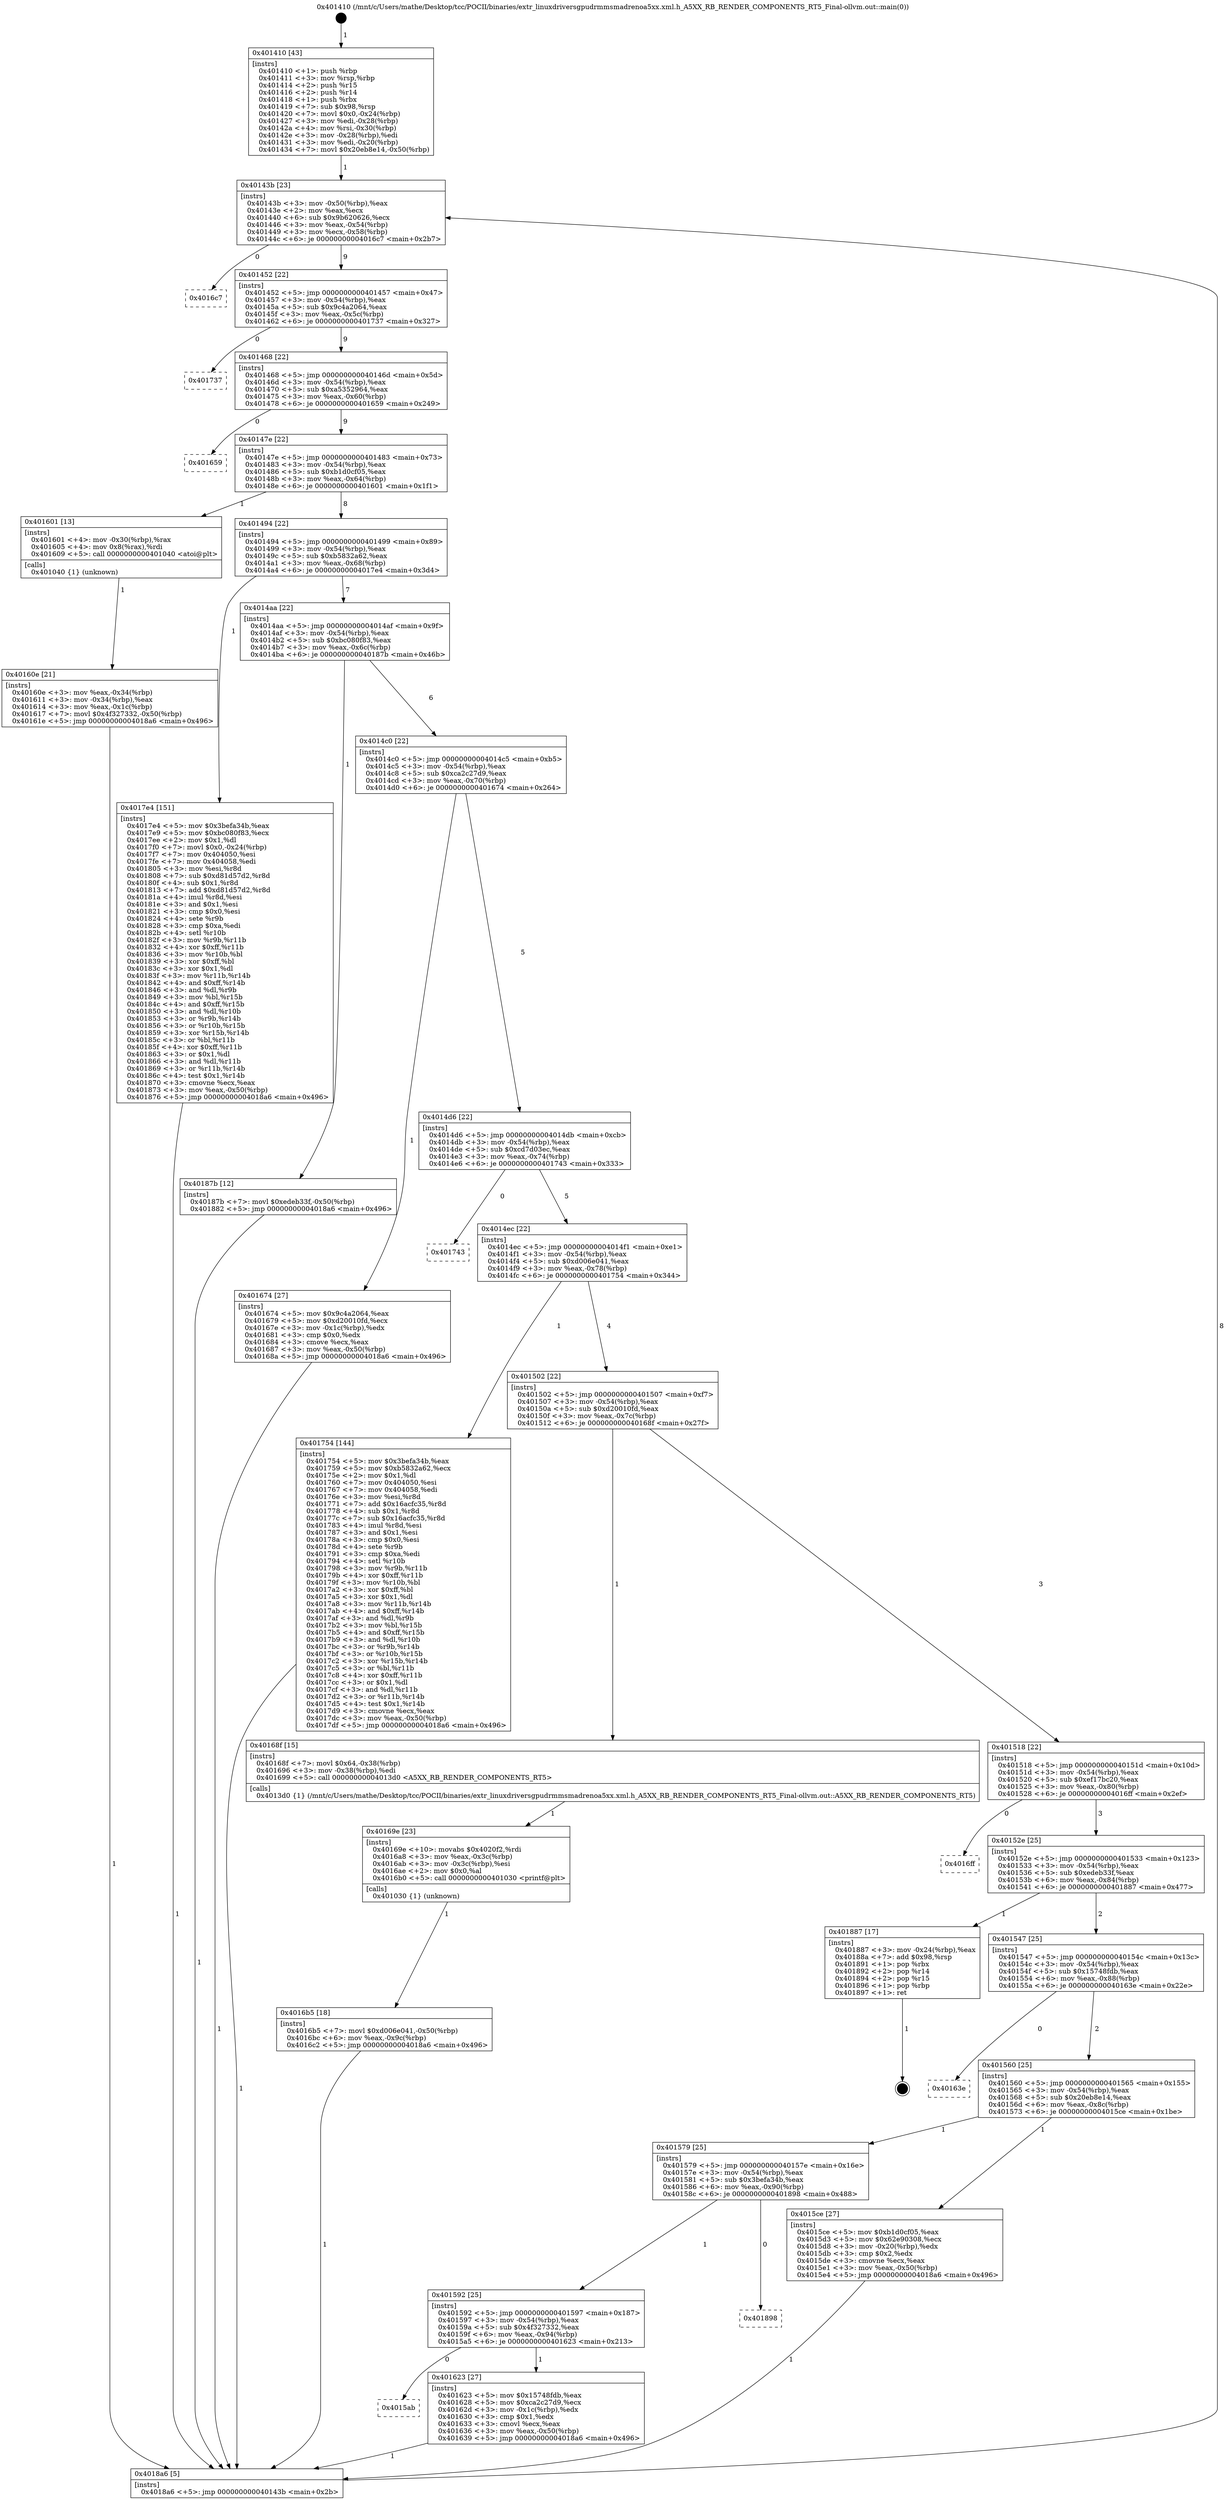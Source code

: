 digraph "0x401410" {
  label = "0x401410 (/mnt/c/Users/mathe/Desktop/tcc/POCII/binaries/extr_linuxdriversgpudrmmsmadrenoa5xx.xml.h_A5XX_RB_RENDER_COMPONENTS_RT5_Final-ollvm.out::main(0))"
  labelloc = "t"
  node[shape=record]

  Entry [label="",width=0.3,height=0.3,shape=circle,fillcolor=black,style=filled]
  "0x40143b" [label="{
     0x40143b [23]\l
     | [instrs]\l
     &nbsp;&nbsp;0x40143b \<+3\>: mov -0x50(%rbp),%eax\l
     &nbsp;&nbsp;0x40143e \<+2\>: mov %eax,%ecx\l
     &nbsp;&nbsp;0x401440 \<+6\>: sub $0x9b620626,%ecx\l
     &nbsp;&nbsp;0x401446 \<+3\>: mov %eax,-0x54(%rbp)\l
     &nbsp;&nbsp;0x401449 \<+3\>: mov %ecx,-0x58(%rbp)\l
     &nbsp;&nbsp;0x40144c \<+6\>: je 00000000004016c7 \<main+0x2b7\>\l
  }"]
  "0x4016c7" [label="{
     0x4016c7\l
  }", style=dashed]
  "0x401452" [label="{
     0x401452 [22]\l
     | [instrs]\l
     &nbsp;&nbsp;0x401452 \<+5\>: jmp 0000000000401457 \<main+0x47\>\l
     &nbsp;&nbsp;0x401457 \<+3\>: mov -0x54(%rbp),%eax\l
     &nbsp;&nbsp;0x40145a \<+5\>: sub $0x9c4a2064,%eax\l
     &nbsp;&nbsp;0x40145f \<+3\>: mov %eax,-0x5c(%rbp)\l
     &nbsp;&nbsp;0x401462 \<+6\>: je 0000000000401737 \<main+0x327\>\l
  }"]
  Exit [label="",width=0.3,height=0.3,shape=circle,fillcolor=black,style=filled,peripheries=2]
  "0x401737" [label="{
     0x401737\l
  }", style=dashed]
  "0x401468" [label="{
     0x401468 [22]\l
     | [instrs]\l
     &nbsp;&nbsp;0x401468 \<+5\>: jmp 000000000040146d \<main+0x5d\>\l
     &nbsp;&nbsp;0x40146d \<+3\>: mov -0x54(%rbp),%eax\l
     &nbsp;&nbsp;0x401470 \<+5\>: sub $0xa5352964,%eax\l
     &nbsp;&nbsp;0x401475 \<+3\>: mov %eax,-0x60(%rbp)\l
     &nbsp;&nbsp;0x401478 \<+6\>: je 0000000000401659 \<main+0x249\>\l
  }"]
  "0x4016b5" [label="{
     0x4016b5 [18]\l
     | [instrs]\l
     &nbsp;&nbsp;0x4016b5 \<+7\>: movl $0xd006e041,-0x50(%rbp)\l
     &nbsp;&nbsp;0x4016bc \<+6\>: mov %eax,-0x9c(%rbp)\l
     &nbsp;&nbsp;0x4016c2 \<+5\>: jmp 00000000004018a6 \<main+0x496\>\l
  }"]
  "0x401659" [label="{
     0x401659\l
  }", style=dashed]
  "0x40147e" [label="{
     0x40147e [22]\l
     | [instrs]\l
     &nbsp;&nbsp;0x40147e \<+5\>: jmp 0000000000401483 \<main+0x73\>\l
     &nbsp;&nbsp;0x401483 \<+3\>: mov -0x54(%rbp),%eax\l
     &nbsp;&nbsp;0x401486 \<+5\>: sub $0xb1d0cf05,%eax\l
     &nbsp;&nbsp;0x40148b \<+3\>: mov %eax,-0x64(%rbp)\l
     &nbsp;&nbsp;0x40148e \<+6\>: je 0000000000401601 \<main+0x1f1\>\l
  }"]
  "0x40169e" [label="{
     0x40169e [23]\l
     | [instrs]\l
     &nbsp;&nbsp;0x40169e \<+10\>: movabs $0x4020f2,%rdi\l
     &nbsp;&nbsp;0x4016a8 \<+3\>: mov %eax,-0x3c(%rbp)\l
     &nbsp;&nbsp;0x4016ab \<+3\>: mov -0x3c(%rbp),%esi\l
     &nbsp;&nbsp;0x4016ae \<+2\>: mov $0x0,%al\l
     &nbsp;&nbsp;0x4016b0 \<+5\>: call 0000000000401030 \<printf@plt\>\l
     | [calls]\l
     &nbsp;&nbsp;0x401030 \{1\} (unknown)\l
  }"]
  "0x401601" [label="{
     0x401601 [13]\l
     | [instrs]\l
     &nbsp;&nbsp;0x401601 \<+4\>: mov -0x30(%rbp),%rax\l
     &nbsp;&nbsp;0x401605 \<+4\>: mov 0x8(%rax),%rdi\l
     &nbsp;&nbsp;0x401609 \<+5\>: call 0000000000401040 \<atoi@plt\>\l
     | [calls]\l
     &nbsp;&nbsp;0x401040 \{1\} (unknown)\l
  }"]
  "0x401494" [label="{
     0x401494 [22]\l
     | [instrs]\l
     &nbsp;&nbsp;0x401494 \<+5\>: jmp 0000000000401499 \<main+0x89\>\l
     &nbsp;&nbsp;0x401499 \<+3\>: mov -0x54(%rbp),%eax\l
     &nbsp;&nbsp;0x40149c \<+5\>: sub $0xb5832a62,%eax\l
     &nbsp;&nbsp;0x4014a1 \<+3\>: mov %eax,-0x68(%rbp)\l
     &nbsp;&nbsp;0x4014a4 \<+6\>: je 00000000004017e4 \<main+0x3d4\>\l
  }"]
  "0x4015ab" [label="{
     0x4015ab\l
  }", style=dashed]
  "0x4017e4" [label="{
     0x4017e4 [151]\l
     | [instrs]\l
     &nbsp;&nbsp;0x4017e4 \<+5\>: mov $0x3befa34b,%eax\l
     &nbsp;&nbsp;0x4017e9 \<+5\>: mov $0xbc080f83,%ecx\l
     &nbsp;&nbsp;0x4017ee \<+2\>: mov $0x1,%dl\l
     &nbsp;&nbsp;0x4017f0 \<+7\>: movl $0x0,-0x24(%rbp)\l
     &nbsp;&nbsp;0x4017f7 \<+7\>: mov 0x404050,%esi\l
     &nbsp;&nbsp;0x4017fe \<+7\>: mov 0x404058,%edi\l
     &nbsp;&nbsp;0x401805 \<+3\>: mov %esi,%r8d\l
     &nbsp;&nbsp;0x401808 \<+7\>: sub $0xd81d57d2,%r8d\l
     &nbsp;&nbsp;0x40180f \<+4\>: sub $0x1,%r8d\l
     &nbsp;&nbsp;0x401813 \<+7\>: add $0xd81d57d2,%r8d\l
     &nbsp;&nbsp;0x40181a \<+4\>: imul %r8d,%esi\l
     &nbsp;&nbsp;0x40181e \<+3\>: and $0x1,%esi\l
     &nbsp;&nbsp;0x401821 \<+3\>: cmp $0x0,%esi\l
     &nbsp;&nbsp;0x401824 \<+4\>: sete %r9b\l
     &nbsp;&nbsp;0x401828 \<+3\>: cmp $0xa,%edi\l
     &nbsp;&nbsp;0x40182b \<+4\>: setl %r10b\l
     &nbsp;&nbsp;0x40182f \<+3\>: mov %r9b,%r11b\l
     &nbsp;&nbsp;0x401832 \<+4\>: xor $0xff,%r11b\l
     &nbsp;&nbsp;0x401836 \<+3\>: mov %r10b,%bl\l
     &nbsp;&nbsp;0x401839 \<+3\>: xor $0xff,%bl\l
     &nbsp;&nbsp;0x40183c \<+3\>: xor $0x1,%dl\l
     &nbsp;&nbsp;0x40183f \<+3\>: mov %r11b,%r14b\l
     &nbsp;&nbsp;0x401842 \<+4\>: and $0xff,%r14b\l
     &nbsp;&nbsp;0x401846 \<+3\>: and %dl,%r9b\l
     &nbsp;&nbsp;0x401849 \<+3\>: mov %bl,%r15b\l
     &nbsp;&nbsp;0x40184c \<+4\>: and $0xff,%r15b\l
     &nbsp;&nbsp;0x401850 \<+3\>: and %dl,%r10b\l
     &nbsp;&nbsp;0x401853 \<+3\>: or %r9b,%r14b\l
     &nbsp;&nbsp;0x401856 \<+3\>: or %r10b,%r15b\l
     &nbsp;&nbsp;0x401859 \<+3\>: xor %r15b,%r14b\l
     &nbsp;&nbsp;0x40185c \<+3\>: or %bl,%r11b\l
     &nbsp;&nbsp;0x40185f \<+4\>: xor $0xff,%r11b\l
     &nbsp;&nbsp;0x401863 \<+3\>: or $0x1,%dl\l
     &nbsp;&nbsp;0x401866 \<+3\>: and %dl,%r11b\l
     &nbsp;&nbsp;0x401869 \<+3\>: or %r11b,%r14b\l
     &nbsp;&nbsp;0x40186c \<+4\>: test $0x1,%r14b\l
     &nbsp;&nbsp;0x401870 \<+3\>: cmovne %ecx,%eax\l
     &nbsp;&nbsp;0x401873 \<+3\>: mov %eax,-0x50(%rbp)\l
     &nbsp;&nbsp;0x401876 \<+5\>: jmp 00000000004018a6 \<main+0x496\>\l
  }"]
  "0x4014aa" [label="{
     0x4014aa [22]\l
     | [instrs]\l
     &nbsp;&nbsp;0x4014aa \<+5\>: jmp 00000000004014af \<main+0x9f\>\l
     &nbsp;&nbsp;0x4014af \<+3\>: mov -0x54(%rbp),%eax\l
     &nbsp;&nbsp;0x4014b2 \<+5\>: sub $0xbc080f83,%eax\l
     &nbsp;&nbsp;0x4014b7 \<+3\>: mov %eax,-0x6c(%rbp)\l
     &nbsp;&nbsp;0x4014ba \<+6\>: je 000000000040187b \<main+0x46b\>\l
  }"]
  "0x401623" [label="{
     0x401623 [27]\l
     | [instrs]\l
     &nbsp;&nbsp;0x401623 \<+5\>: mov $0x15748fdb,%eax\l
     &nbsp;&nbsp;0x401628 \<+5\>: mov $0xca2c27d9,%ecx\l
     &nbsp;&nbsp;0x40162d \<+3\>: mov -0x1c(%rbp),%edx\l
     &nbsp;&nbsp;0x401630 \<+3\>: cmp $0x1,%edx\l
     &nbsp;&nbsp;0x401633 \<+3\>: cmovl %ecx,%eax\l
     &nbsp;&nbsp;0x401636 \<+3\>: mov %eax,-0x50(%rbp)\l
     &nbsp;&nbsp;0x401639 \<+5\>: jmp 00000000004018a6 \<main+0x496\>\l
  }"]
  "0x40187b" [label="{
     0x40187b [12]\l
     | [instrs]\l
     &nbsp;&nbsp;0x40187b \<+7\>: movl $0xedeb33f,-0x50(%rbp)\l
     &nbsp;&nbsp;0x401882 \<+5\>: jmp 00000000004018a6 \<main+0x496\>\l
  }"]
  "0x4014c0" [label="{
     0x4014c0 [22]\l
     | [instrs]\l
     &nbsp;&nbsp;0x4014c0 \<+5\>: jmp 00000000004014c5 \<main+0xb5\>\l
     &nbsp;&nbsp;0x4014c5 \<+3\>: mov -0x54(%rbp),%eax\l
     &nbsp;&nbsp;0x4014c8 \<+5\>: sub $0xca2c27d9,%eax\l
     &nbsp;&nbsp;0x4014cd \<+3\>: mov %eax,-0x70(%rbp)\l
     &nbsp;&nbsp;0x4014d0 \<+6\>: je 0000000000401674 \<main+0x264\>\l
  }"]
  "0x401592" [label="{
     0x401592 [25]\l
     | [instrs]\l
     &nbsp;&nbsp;0x401592 \<+5\>: jmp 0000000000401597 \<main+0x187\>\l
     &nbsp;&nbsp;0x401597 \<+3\>: mov -0x54(%rbp),%eax\l
     &nbsp;&nbsp;0x40159a \<+5\>: sub $0x4f327332,%eax\l
     &nbsp;&nbsp;0x40159f \<+6\>: mov %eax,-0x94(%rbp)\l
     &nbsp;&nbsp;0x4015a5 \<+6\>: je 0000000000401623 \<main+0x213\>\l
  }"]
  "0x401674" [label="{
     0x401674 [27]\l
     | [instrs]\l
     &nbsp;&nbsp;0x401674 \<+5\>: mov $0x9c4a2064,%eax\l
     &nbsp;&nbsp;0x401679 \<+5\>: mov $0xd20010fd,%ecx\l
     &nbsp;&nbsp;0x40167e \<+3\>: mov -0x1c(%rbp),%edx\l
     &nbsp;&nbsp;0x401681 \<+3\>: cmp $0x0,%edx\l
     &nbsp;&nbsp;0x401684 \<+3\>: cmove %ecx,%eax\l
     &nbsp;&nbsp;0x401687 \<+3\>: mov %eax,-0x50(%rbp)\l
     &nbsp;&nbsp;0x40168a \<+5\>: jmp 00000000004018a6 \<main+0x496\>\l
  }"]
  "0x4014d6" [label="{
     0x4014d6 [22]\l
     | [instrs]\l
     &nbsp;&nbsp;0x4014d6 \<+5\>: jmp 00000000004014db \<main+0xcb\>\l
     &nbsp;&nbsp;0x4014db \<+3\>: mov -0x54(%rbp),%eax\l
     &nbsp;&nbsp;0x4014de \<+5\>: sub $0xcd7d03ec,%eax\l
     &nbsp;&nbsp;0x4014e3 \<+3\>: mov %eax,-0x74(%rbp)\l
     &nbsp;&nbsp;0x4014e6 \<+6\>: je 0000000000401743 \<main+0x333\>\l
  }"]
  "0x401898" [label="{
     0x401898\l
  }", style=dashed]
  "0x401743" [label="{
     0x401743\l
  }", style=dashed]
  "0x4014ec" [label="{
     0x4014ec [22]\l
     | [instrs]\l
     &nbsp;&nbsp;0x4014ec \<+5\>: jmp 00000000004014f1 \<main+0xe1\>\l
     &nbsp;&nbsp;0x4014f1 \<+3\>: mov -0x54(%rbp),%eax\l
     &nbsp;&nbsp;0x4014f4 \<+5\>: sub $0xd006e041,%eax\l
     &nbsp;&nbsp;0x4014f9 \<+3\>: mov %eax,-0x78(%rbp)\l
     &nbsp;&nbsp;0x4014fc \<+6\>: je 0000000000401754 \<main+0x344\>\l
  }"]
  "0x40160e" [label="{
     0x40160e [21]\l
     | [instrs]\l
     &nbsp;&nbsp;0x40160e \<+3\>: mov %eax,-0x34(%rbp)\l
     &nbsp;&nbsp;0x401611 \<+3\>: mov -0x34(%rbp),%eax\l
     &nbsp;&nbsp;0x401614 \<+3\>: mov %eax,-0x1c(%rbp)\l
     &nbsp;&nbsp;0x401617 \<+7\>: movl $0x4f327332,-0x50(%rbp)\l
     &nbsp;&nbsp;0x40161e \<+5\>: jmp 00000000004018a6 \<main+0x496\>\l
  }"]
  "0x401754" [label="{
     0x401754 [144]\l
     | [instrs]\l
     &nbsp;&nbsp;0x401754 \<+5\>: mov $0x3befa34b,%eax\l
     &nbsp;&nbsp;0x401759 \<+5\>: mov $0xb5832a62,%ecx\l
     &nbsp;&nbsp;0x40175e \<+2\>: mov $0x1,%dl\l
     &nbsp;&nbsp;0x401760 \<+7\>: mov 0x404050,%esi\l
     &nbsp;&nbsp;0x401767 \<+7\>: mov 0x404058,%edi\l
     &nbsp;&nbsp;0x40176e \<+3\>: mov %esi,%r8d\l
     &nbsp;&nbsp;0x401771 \<+7\>: add $0x16acfc35,%r8d\l
     &nbsp;&nbsp;0x401778 \<+4\>: sub $0x1,%r8d\l
     &nbsp;&nbsp;0x40177c \<+7\>: sub $0x16acfc35,%r8d\l
     &nbsp;&nbsp;0x401783 \<+4\>: imul %r8d,%esi\l
     &nbsp;&nbsp;0x401787 \<+3\>: and $0x1,%esi\l
     &nbsp;&nbsp;0x40178a \<+3\>: cmp $0x0,%esi\l
     &nbsp;&nbsp;0x40178d \<+4\>: sete %r9b\l
     &nbsp;&nbsp;0x401791 \<+3\>: cmp $0xa,%edi\l
     &nbsp;&nbsp;0x401794 \<+4\>: setl %r10b\l
     &nbsp;&nbsp;0x401798 \<+3\>: mov %r9b,%r11b\l
     &nbsp;&nbsp;0x40179b \<+4\>: xor $0xff,%r11b\l
     &nbsp;&nbsp;0x40179f \<+3\>: mov %r10b,%bl\l
     &nbsp;&nbsp;0x4017a2 \<+3\>: xor $0xff,%bl\l
     &nbsp;&nbsp;0x4017a5 \<+3\>: xor $0x1,%dl\l
     &nbsp;&nbsp;0x4017a8 \<+3\>: mov %r11b,%r14b\l
     &nbsp;&nbsp;0x4017ab \<+4\>: and $0xff,%r14b\l
     &nbsp;&nbsp;0x4017af \<+3\>: and %dl,%r9b\l
     &nbsp;&nbsp;0x4017b2 \<+3\>: mov %bl,%r15b\l
     &nbsp;&nbsp;0x4017b5 \<+4\>: and $0xff,%r15b\l
     &nbsp;&nbsp;0x4017b9 \<+3\>: and %dl,%r10b\l
     &nbsp;&nbsp;0x4017bc \<+3\>: or %r9b,%r14b\l
     &nbsp;&nbsp;0x4017bf \<+3\>: or %r10b,%r15b\l
     &nbsp;&nbsp;0x4017c2 \<+3\>: xor %r15b,%r14b\l
     &nbsp;&nbsp;0x4017c5 \<+3\>: or %bl,%r11b\l
     &nbsp;&nbsp;0x4017c8 \<+4\>: xor $0xff,%r11b\l
     &nbsp;&nbsp;0x4017cc \<+3\>: or $0x1,%dl\l
     &nbsp;&nbsp;0x4017cf \<+3\>: and %dl,%r11b\l
     &nbsp;&nbsp;0x4017d2 \<+3\>: or %r11b,%r14b\l
     &nbsp;&nbsp;0x4017d5 \<+4\>: test $0x1,%r14b\l
     &nbsp;&nbsp;0x4017d9 \<+3\>: cmovne %ecx,%eax\l
     &nbsp;&nbsp;0x4017dc \<+3\>: mov %eax,-0x50(%rbp)\l
     &nbsp;&nbsp;0x4017df \<+5\>: jmp 00000000004018a6 \<main+0x496\>\l
  }"]
  "0x401502" [label="{
     0x401502 [22]\l
     | [instrs]\l
     &nbsp;&nbsp;0x401502 \<+5\>: jmp 0000000000401507 \<main+0xf7\>\l
     &nbsp;&nbsp;0x401507 \<+3\>: mov -0x54(%rbp),%eax\l
     &nbsp;&nbsp;0x40150a \<+5\>: sub $0xd20010fd,%eax\l
     &nbsp;&nbsp;0x40150f \<+3\>: mov %eax,-0x7c(%rbp)\l
     &nbsp;&nbsp;0x401512 \<+6\>: je 000000000040168f \<main+0x27f\>\l
  }"]
  "0x401410" [label="{
     0x401410 [43]\l
     | [instrs]\l
     &nbsp;&nbsp;0x401410 \<+1\>: push %rbp\l
     &nbsp;&nbsp;0x401411 \<+3\>: mov %rsp,%rbp\l
     &nbsp;&nbsp;0x401414 \<+2\>: push %r15\l
     &nbsp;&nbsp;0x401416 \<+2\>: push %r14\l
     &nbsp;&nbsp;0x401418 \<+1\>: push %rbx\l
     &nbsp;&nbsp;0x401419 \<+7\>: sub $0x98,%rsp\l
     &nbsp;&nbsp;0x401420 \<+7\>: movl $0x0,-0x24(%rbp)\l
     &nbsp;&nbsp;0x401427 \<+3\>: mov %edi,-0x28(%rbp)\l
     &nbsp;&nbsp;0x40142a \<+4\>: mov %rsi,-0x30(%rbp)\l
     &nbsp;&nbsp;0x40142e \<+3\>: mov -0x28(%rbp),%edi\l
     &nbsp;&nbsp;0x401431 \<+3\>: mov %edi,-0x20(%rbp)\l
     &nbsp;&nbsp;0x401434 \<+7\>: movl $0x20eb8e14,-0x50(%rbp)\l
  }"]
  "0x40168f" [label="{
     0x40168f [15]\l
     | [instrs]\l
     &nbsp;&nbsp;0x40168f \<+7\>: movl $0x64,-0x38(%rbp)\l
     &nbsp;&nbsp;0x401696 \<+3\>: mov -0x38(%rbp),%edi\l
     &nbsp;&nbsp;0x401699 \<+5\>: call 00000000004013d0 \<A5XX_RB_RENDER_COMPONENTS_RT5\>\l
     | [calls]\l
     &nbsp;&nbsp;0x4013d0 \{1\} (/mnt/c/Users/mathe/Desktop/tcc/POCII/binaries/extr_linuxdriversgpudrmmsmadrenoa5xx.xml.h_A5XX_RB_RENDER_COMPONENTS_RT5_Final-ollvm.out::A5XX_RB_RENDER_COMPONENTS_RT5)\l
  }"]
  "0x401518" [label="{
     0x401518 [22]\l
     | [instrs]\l
     &nbsp;&nbsp;0x401518 \<+5\>: jmp 000000000040151d \<main+0x10d\>\l
     &nbsp;&nbsp;0x40151d \<+3\>: mov -0x54(%rbp),%eax\l
     &nbsp;&nbsp;0x401520 \<+5\>: sub $0xef17bc20,%eax\l
     &nbsp;&nbsp;0x401525 \<+3\>: mov %eax,-0x80(%rbp)\l
     &nbsp;&nbsp;0x401528 \<+6\>: je 00000000004016ff \<main+0x2ef\>\l
  }"]
  "0x4018a6" [label="{
     0x4018a6 [5]\l
     | [instrs]\l
     &nbsp;&nbsp;0x4018a6 \<+5\>: jmp 000000000040143b \<main+0x2b\>\l
  }"]
  "0x4016ff" [label="{
     0x4016ff\l
  }", style=dashed]
  "0x40152e" [label="{
     0x40152e [25]\l
     | [instrs]\l
     &nbsp;&nbsp;0x40152e \<+5\>: jmp 0000000000401533 \<main+0x123\>\l
     &nbsp;&nbsp;0x401533 \<+3\>: mov -0x54(%rbp),%eax\l
     &nbsp;&nbsp;0x401536 \<+5\>: sub $0xedeb33f,%eax\l
     &nbsp;&nbsp;0x40153b \<+6\>: mov %eax,-0x84(%rbp)\l
     &nbsp;&nbsp;0x401541 \<+6\>: je 0000000000401887 \<main+0x477\>\l
  }"]
  "0x401579" [label="{
     0x401579 [25]\l
     | [instrs]\l
     &nbsp;&nbsp;0x401579 \<+5\>: jmp 000000000040157e \<main+0x16e\>\l
     &nbsp;&nbsp;0x40157e \<+3\>: mov -0x54(%rbp),%eax\l
     &nbsp;&nbsp;0x401581 \<+5\>: sub $0x3befa34b,%eax\l
     &nbsp;&nbsp;0x401586 \<+6\>: mov %eax,-0x90(%rbp)\l
     &nbsp;&nbsp;0x40158c \<+6\>: je 0000000000401898 \<main+0x488\>\l
  }"]
  "0x401887" [label="{
     0x401887 [17]\l
     | [instrs]\l
     &nbsp;&nbsp;0x401887 \<+3\>: mov -0x24(%rbp),%eax\l
     &nbsp;&nbsp;0x40188a \<+7\>: add $0x98,%rsp\l
     &nbsp;&nbsp;0x401891 \<+1\>: pop %rbx\l
     &nbsp;&nbsp;0x401892 \<+2\>: pop %r14\l
     &nbsp;&nbsp;0x401894 \<+2\>: pop %r15\l
     &nbsp;&nbsp;0x401896 \<+1\>: pop %rbp\l
     &nbsp;&nbsp;0x401897 \<+1\>: ret\l
  }"]
  "0x401547" [label="{
     0x401547 [25]\l
     | [instrs]\l
     &nbsp;&nbsp;0x401547 \<+5\>: jmp 000000000040154c \<main+0x13c\>\l
     &nbsp;&nbsp;0x40154c \<+3\>: mov -0x54(%rbp),%eax\l
     &nbsp;&nbsp;0x40154f \<+5\>: sub $0x15748fdb,%eax\l
     &nbsp;&nbsp;0x401554 \<+6\>: mov %eax,-0x88(%rbp)\l
     &nbsp;&nbsp;0x40155a \<+6\>: je 000000000040163e \<main+0x22e\>\l
  }"]
  "0x4015ce" [label="{
     0x4015ce [27]\l
     | [instrs]\l
     &nbsp;&nbsp;0x4015ce \<+5\>: mov $0xb1d0cf05,%eax\l
     &nbsp;&nbsp;0x4015d3 \<+5\>: mov $0x62e90308,%ecx\l
     &nbsp;&nbsp;0x4015d8 \<+3\>: mov -0x20(%rbp),%edx\l
     &nbsp;&nbsp;0x4015db \<+3\>: cmp $0x2,%edx\l
     &nbsp;&nbsp;0x4015de \<+3\>: cmovne %ecx,%eax\l
     &nbsp;&nbsp;0x4015e1 \<+3\>: mov %eax,-0x50(%rbp)\l
     &nbsp;&nbsp;0x4015e4 \<+5\>: jmp 00000000004018a6 \<main+0x496\>\l
  }"]
  "0x40163e" [label="{
     0x40163e\l
  }", style=dashed]
  "0x401560" [label="{
     0x401560 [25]\l
     | [instrs]\l
     &nbsp;&nbsp;0x401560 \<+5\>: jmp 0000000000401565 \<main+0x155\>\l
     &nbsp;&nbsp;0x401565 \<+3\>: mov -0x54(%rbp),%eax\l
     &nbsp;&nbsp;0x401568 \<+5\>: sub $0x20eb8e14,%eax\l
     &nbsp;&nbsp;0x40156d \<+6\>: mov %eax,-0x8c(%rbp)\l
     &nbsp;&nbsp;0x401573 \<+6\>: je 00000000004015ce \<main+0x1be\>\l
  }"]
  Entry -> "0x401410" [label=" 1"]
  "0x40143b" -> "0x4016c7" [label=" 0"]
  "0x40143b" -> "0x401452" [label=" 9"]
  "0x401887" -> Exit [label=" 1"]
  "0x401452" -> "0x401737" [label=" 0"]
  "0x401452" -> "0x401468" [label=" 9"]
  "0x40187b" -> "0x4018a6" [label=" 1"]
  "0x401468" -> "0x401659" [label=" 0"]
  "0x401468" -> "0x40147e" [label=" 9"]
  "0x4017e4" -> "0x4018a6" [label=" 1"]
  "0x40147e" -> "0x401601" [label=" 1"]
  "0x40147e" -> "0x401494" [label=" 8"]
  "0x401754" -> "0x4018a6" [label=" 1"]
  "0x401494" -> "0x4017e4" [label=" 1"]
  "0x401494" -> "0x4014aa" [label=" 7"]
  "0x4016b5" -> "0x4018a6" [label=" 1"]
  "0x4014aa" -> "0x40187b" [label=" 1"]
  "0x4014aa" -> "0x4014c0" [label=" 6"]
  "0x40169e" -> "0x4016b5" [label=" 1"]
  "0x4014c0" -> "0x401674" [label=" 1"]
  "0x4014c0" -> "0x4014d6" [label=" 5"]
  "0x401674" -> "0x4018a6" [label=" 1"]
  "0x4014d6" -> "0x401743" [label=" 0"]
  "0x4014d6" -> "0x4014ec" [label=" 5"]
  "0x401623" -> "0x4018a6" [label=" 1"]
  "0x4014ec" -> "0x401754" [label=" 1"]
  "0x4014ec" -> "0x401502" [label=" 4"]
  "0x401592" -> "0x401623" [label=" 1"]
  "0x401502" -> "0x40168f" [label=" 1"]
  "0x401502" -> "0x401518" [label=" 3"]
  "0x40168f" -> "0x40169e" [label=" 1"]
  "0x401518" -> "0x4016ff" [label=" 0"]
  "0x401518" -> "0x40152e" [label=" 3"]
  "0x401579" -> "0x401592" [label=" 1"]
  "0x40152e" -> "0x401887" [label=" 1"]
  "0x40152e" -> "0x401547" [label=" 2"]
  "0x401579" -> "0x401898" [label=" 0"]
  "0x401547" -> "0x40163e" [label=" 0"]
  "0x401547" -> "0x401560" [label=" 2"]
  "0x401592" -> "0x4015ab" [label=" 0"]
  "0x401560" -> "0x4015ce" [label=" 1"]
  "0x401560" -> "0x401579" [label=" 1"]
  "0x4015ce" -> "0x4018a6" [label=" 1"]
  "0x401410" -> "0x40143b" [label=" 1"]
  "0x4018a6" -> "0x40143b" [label=" 8"]
  "0x401601" -> "0x40160e" [label=" 1"]
  "0x40160e" -> "0x4018a6" [label=" 1"]
}
